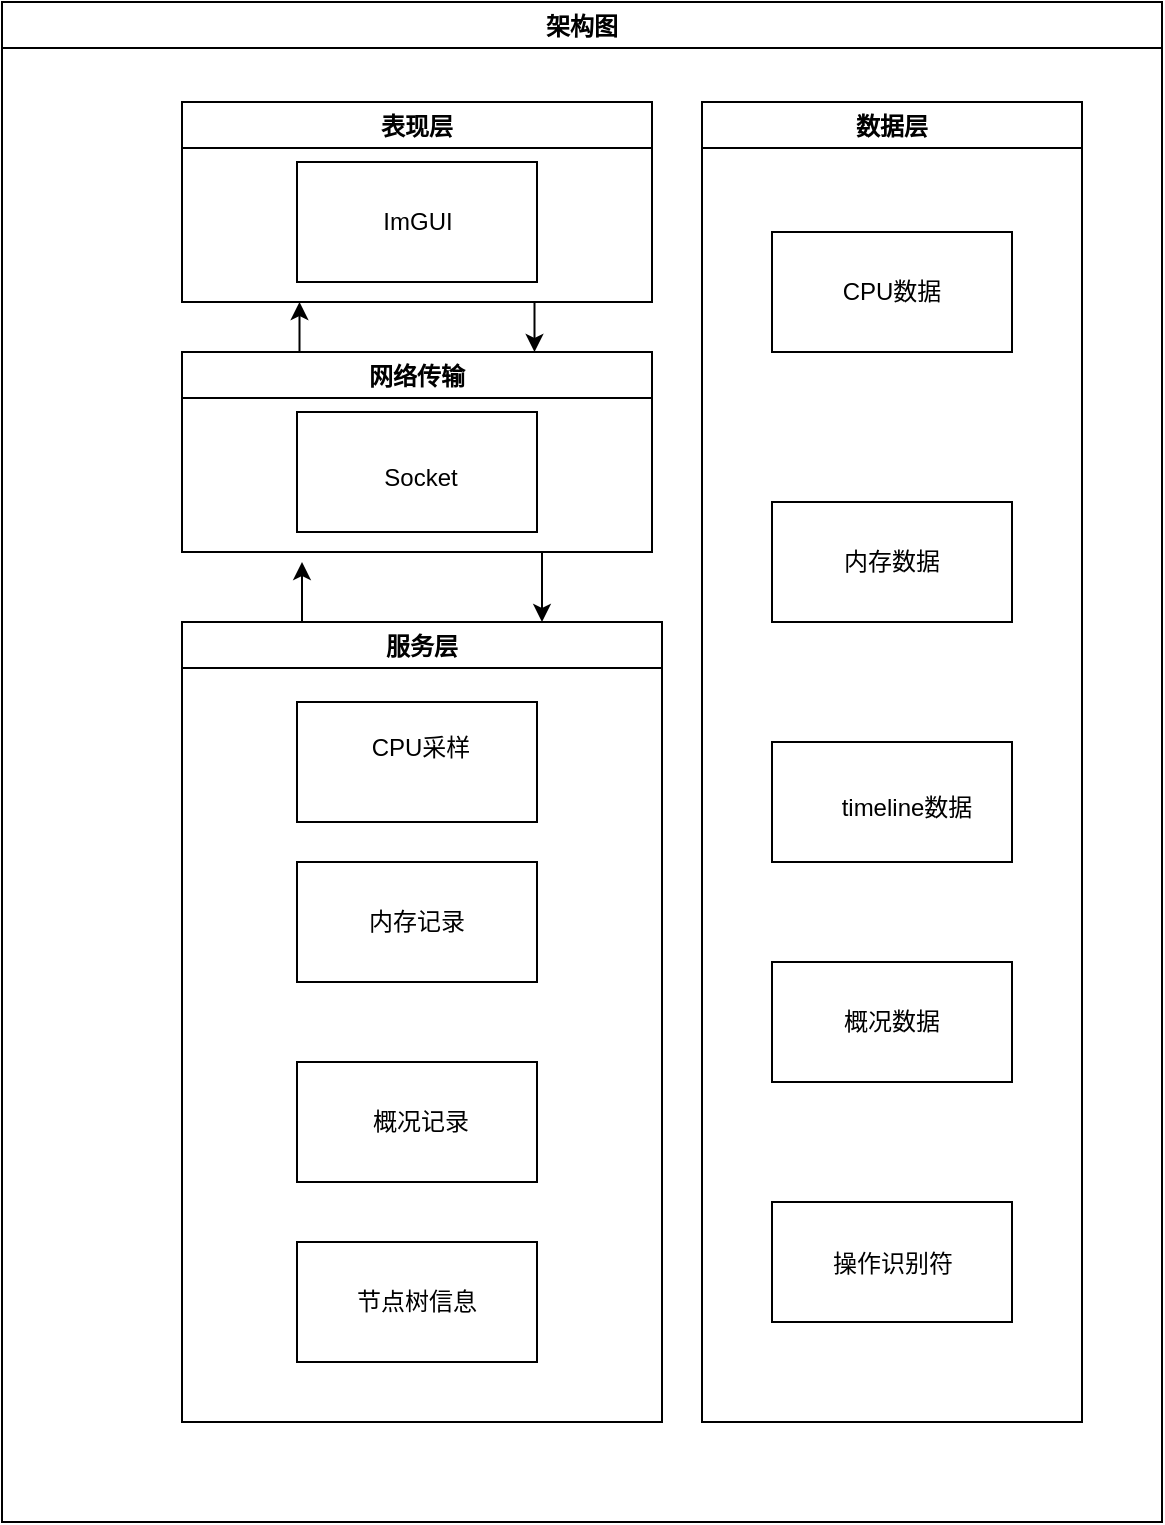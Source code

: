 <mxfile version="21.7.5" type="github">
  <diagram id="wFE0QG_FPsp0jaGvCLVb" name="Page-1">
    <mxGraphModel dx="1085" dy="1118" grid="1" gridSize="10" guides="1" tooltips="1" connect="1" arrows="1" fold="1" page="1" pageScale="1" pageWidth="850" pageHeight="1100" math="0" shadow="0">
      <root>
        <mxCell id="0" />
        <mxCell id="1" parent="0" />
        <mxCell id="VAAedVfZn5i6a3jvHifd-9" value="架构图" style="swimlane;" parent="1" vertex="1">
          <mxGeometry x="140" y="120" width="580" height="760" as="geometry">
            <mxRectangle x="150" y="270" width="80" height="30" as="alternateBounds" />
          </mxGeometry>
        </mxCell>
        <mxCell id="VAAedVfZn5i6a3jvHifd-19" style="edgeStyle=orthogonalEdgeStyle;rounded=0;orthogonalLoop=1;jettySize=auto;html=1;exitX=0.75;exitY=1;exitDx=0;exitDy=0;entryX=0.75;entryY=0;entryDx=0;entryDy=0;" parent="VAAedVfZn5i6a3jvHifd-9" source="VAAedVfZn5i6a3jvHifd-11" target="VAAedVfZn5i6a3jvHifd-14" edge="1">
          <mxGeometry relative="1" as="geometry" />
        </mxCell>
        <mxCell id="VAAedVfZn5i6a3jvHifd-11" value="表现层" style="swimlane;" parent="VAAedVfZn5i6a3jvHifd-9" vertex="1">
          <mxGeometry x="90" y="50" width="235" height="100" as="geometry" />
        </mxCell>
        <mxCell id="VAAedVfZn5i6a3jvHifd-12" value="" style="verticalLabelPosition=bottom;verticalAlign=top;html=1;shape=mxgraph.basic.rect;fillColor2=none;strokeWidth=1;size=20;indent=5;" parent="VAAedVfZn5i6a3jvHifd-11" vertex="1">
          <mxGeometry x="57.5" y="30" width="120" height="60" as="geometry" />
        </mxCell>
        <mxCell id="VAAedVfZn5i6a3jvHifd-13" value="ImGUI" style="text;html=1;strokeColor=none;fillColor=none;align=center;verticalAlign=middle;whiteSpace=wrap;rounded=0;" parent="VAAedVfZn5i6a3jvHifd-11" vertex="1">
          <mxGeometry x="87.5" y="45" width="60" height="30" as="geometry" />
        </mxCell>
        <mxCell id="VAAedVfZn5i6a3jvHifd-18" style="edgeStyle=orthogonalEdgeStyle;rounded=0;orthogonalLoop=1;jettySize=auto;html=1;exitX=0.25;exitY=0;exitDx=0;exitDy=0;entryX=0.25;entryY=1;entryDx=0;entryDy=0;" parent="VAAedVfZn5i6a3jvHifd-9" source="VAAedVfZn5i6a3jvHifd-14" target="VAAedVfZn5i6a3jvHifd-11" edge="1">
          <mxGeometry relative="1" as="geometry" />
        </mxCell>
        <mxCell id="VAAedVfZn5i6a3jvHifd-37" style="edgeStyle=orthogonalEdgeStyle;rounded=0;orthogonalLoop=1;jettySize=auto;html=1;exitX=0.75;exitY=1;exitDx=0;exitDy=0;entryX=0.75;entryY=0;entryDx=0;entryDy=0;" parent="VAAedVfZn5i6a3jvHifd-9" source="VAAedVfZn5i6a3jvHifd-14" target="VAAedVfZn5i6a3jvHifd-20" edge="1">
          <mxGeometry relative="1" as="geometry" />
        </mxCell>
        <mxCell id="VAAedVfZn5i6a3jvHifd-14" value="网络传输" style="swimlane;" parent="VAAedVfZn5i6a3jvHifd-9" vertex="1">
          <mxGeometry x="90" y="175" width="235" height="100" as="geometry" />
        </mxCell>
        <mxCell id="VAAedVfZn5i6a3jvHifd-15" value="" style="verticalLabelPosition=bottom;verticalAlign=top;html=1;shape=mxgraph.basic.rect;fillColor2=none;strokeWidth=1;size=20;indent=5;" parent="VAAedVfZn5i6a3jvHifd-14" vertex="1">
          <mxGeometry x="57.5" y="30" width="120" height="60" as="geometry" />
        </mxCell>
        <mxCell id="VAAedVfZn5i6a3jvHifd-16" value="Socket" style="text;html=1;strokeColor=none;fillColor=none;align=center;verticalAlign=middle;whiteSpace=wrap;rounded=0;" parent="VAAedVfZn5i6a3jvHifd-14" vertex="1">
          <mxGeometry x="87.5" y="45" width="62.5" height="35" as="geometry" />
        </mxCell>
        <mxCell id="VAAedVfZn5i6a3jvHifd-36" style="edgeStyle=orthogonalEdgeStyle;rounded=0;orthogonalLoop=1;jettySize=auto;html=1;exitX=0.25;exitY=0;exitDx=0;exitDy=0;" parent="VAAedVfZn5i6a3jvHifd-9" source="VAAedVfZn5i6a3jvHifd-20" edge="1">
          <mxGeometry relative="1" as="geometry">
            <mxPoint x="150" y="280" as="targetPoint" />
          </mxGeometry>
        </mxCell>
        <mxCell id="VAAedVfZn5i6a3jvHifd-20" value="服务层" style="swimlane;" parent="VAAedVfZn5i6a3jvHifd-9" vertex="1">
          <mxGeometry x="90" y="310" width="240" height="400" as="geometry" />
        </mxCell>
        <mxCell id="VAAedVfZn5i6a3jvHifd-21" value="" style="verticalLabelPosition=bottom;verticalAlign=top;html=1;shape=mxgraph.basic.rect;fillColor2=none;strokeWidth=1;size=20;indent=5;" parent="VAAedVfZn5i6a3jvHifd-20" vertex="1">
          <mxGeometry x="57.5" y="40" width="120" height="60" as="geometry" />
        </mxCell>
        <mxCell id="VAAedVfZn5i6a3jvHifd-22" value="CPU采样" style="text;html=1;strokeColor=none;fillColor=none;align=center;verticalAlign=middle;whiteSpace=wrap;rounded=0;" parent="VAAedVfZn5i6a3jvHifd-20" vertex="1">
          <mxGeometry x="87.5" y="45" width="62.5" height="35" as="geometry" />
        </mxCell>
        <mxCell id="VAAedVfZn5i6a3jvHifd-23" value="" style="verticalLabelPosition=bottom;verticalAlign=top;html=1;shape=mxgraph.basic.rect;fillColor2=none;strokeWidth=1;size=20;indent=5;" parent="VAAedVfZn5i6a3jvHifd-20" vertex="1">
          <mxGeometry x="57.5" y="120" width="120" height="60" as="geometry" />
        </mxCell>
        <mxCell id="VAAedVfZn5i6a3jvHifd-24" value="内存记录" style="text;html=1;strokeColor=none;fillColor=none;align=center;verticalAlign=middle;whiteSpace=wrap;rounded=0;" parent="VAAedVfZn5i6a3jvHifd-20" vertex="1">
          <mxGeometry x="86.25" y="132.5" width="62.5" height="35" as="geometry" />
        </mxCell>
        <mxCell id="iXlk33-lhpsPutlfyY0z-1" value="" style="verticalLabelPosition=bottom;verticalAlign=top;html=1;shape=mxgraph.basic.rect;fillColor2=none;strokeWidth=1;size=20;indent=5;" vertex="1" parent="VAAedVfZn5i6a3jvHifd-20">
          <mxGeometry x="57.5" y="220" width="120" height="60" as="geometry" />
        </mxCell>
        <mxCell id="iXlk33-lhpsPutlfyY0z-2" value="" style="verticalLabelPosition=bottom;verticalAlign=top;html=1;shape=mxgraph.basic.rect;fillColor2=none;strokeWidth=1;size=20;indent=5;" vertex="1" parent="VAAedVfZn5i6a3jvHifd-20">
          <mxGeometry x="57.5" y="310" width="120" height="60" as="geometry" />
        </mxCell>
        <mxCell id="iXlk33-lhpsPutlfyY0z-3" value="概况记录" style="text;html=1;strokeColor=none;fillColor=none;align=center;verticalAlign=middle;whiteSpace=wrap;rounded=0;" vertex="1" parent="VAAedVfZn5i6a3jvHifd-20">
          <mxGeometry x="87.5" y="232.5" width="62.5" height="35" as="geometry" />
        </mxCell>
        <mxCell id="iXlk33-lhpsPutlfyY0z-4" value="节点树信息" style="text;html=1;strokeColor=none;fillColor=none;align=center;verticalAlign=middle;whiteSpace=wrap;rounded=0;" vertex="1" parent="VAAedVfZn5i6a3jvHifd-20">
          <mxGeometry x="86.25" y="322.5" width="62.5" height="35" as="geometry" />
        </mxCell>
        <mxCell id="VAAedVfZn5i6a3jvHifd-25" value="数据层" style="swimlane;" parent="VAAedVfZn5i6a3jvHifd-9" vertex="1">
          <mxGeometry x="350" y="50" width="190" height="660" as="geometry" />
        </mxCell>
        <mxCell id="VAAedVfZn5i6a3jvHifd-28" value="" style="verticalLabelPosition=bottom;verticalAlign=top;html=1;shape=mxgraph.basic.rect;fillColor2=none;strokeWidth=1;size=20;indent=5;" parent="VAAedVfZn5i6a3jvHifd-25" vertex="1">
          <mxGeometry x="35" y="65" width="120" height="60" as="geometry" />
        </mxCell>
        <mxCell id="VAAedVfZn5i6a3jvHifd-29" value="" style="verticalLabelPosition=bottom;verticalAlign=top;html=1;shape=mxgraph.basic.rect;fillColor2=none;strokeWidth=1;size=20;indent=5;" parent="VAAedVfZn5i6a3jvHifd-25" vertex="1">
          <mxGeometry x="35" y="200" width="120" height="60" as="geometry" />
        </mxCell>
        <mxCell id="VAAedVfZn5i6a3jvHifd-30" value="" style="verticalLabelPosition=bottom;verticalAlign=top;html=1;shape=mxgraph.basic.rect;fillColor2=none;strokeWidth=1;size=20;indent=5;" parent="VAAedVfZn5i6a3jvHifd-25" vertex="1">
          <mxGeometry x="35" y="320" width="120" height="60" as="geometry" />
        </mxCell>
        <mxCell id="VAAedVfZn5i6a3jvHifd-31" value="" style="verticalLabelPosition=bottom;verticalAlign=top;html=1;shape=mxgraph.basic.rect;fillColor2=none;strokeWidth=1;size=20;indent=5;" parent="VAAedVfZn5i6a3jvHifd-25" vertex="1">
          <mxGeometry x="35" y="430" width="120" height="60" as="geometry" />
        </mxCell>
        <mxCell id="VAAedVfZn5i6a3jvHifd-32" value="CPU数据" style="text;html=1;strokeColor=none;fillColor=none;align=center;verticalAlign=middle;whiteSpace=wrap;rounded=0;" parent="VAAedVfZn5i6a3jvHifd-25" vertex="1">
          <mxGeometry x="65" y="80" width="60" height="30" as="geometry" />
        </mxCell>
        <mxCell id="VAAedVfZn5i6a3jvHifd-33" value="内存数据" style="text;html=1;strokeColor=none;fillColor=none;align=center;verticalAlign=middle;whiteSpace=wrap;rounded=0;" parent="VAAedVfZn5i6a3jvHifd-25" vertex="1">
          <mxGeometry x="65" y="215" width="60" height="30" as="geometry" />
        </mxCell>
        <mxCell id="VAAedVfZn5i6a3jvHifd-34" value="timeline数据" style="text;html=1;strokeColor=none;fillColor=none;align=center;verticalAlign=middle;whiteSpace=wrap;rounded=0;" parent="VAAedVfZn5i6a3jvHifd-25" vertex="1">
          <mxGeometry x="65" y="335" width="75" height="35" as="geometry" />
        </mxCell>
        <mxCell id="VAAedVfZn5i6a3jvHifd-35" value="概况数据" style="text;html=1;strokeColor=none;fillColor=none;align=center;verticalAlign=middle;whiteSpace=wrap;rounded=0;" parent="VAAedVfZn5i6a3jvHifd-25" vertex="1">
          <mxGeometry x="65" y="445" width="60" height="30" as="geometry" />
        </mxCell>
        <mxCell id="iXlk33-lhpsPutlfyY0z-5" value="" style="verticalLabelPosition=bottom;verticalAlign=top;html=1;shape=mxgraph.basic.rect;fillColor2=none;strokeWidth=1;size=20;indent=5;" vertex="1" parent="VAAedVfZn5i6a3jvHifd-25">
          <mxGeometry x="35" y="550" width="120" height="60" as="geometry" />
        </mxCell>
        <mxCell id="iXlk33-lhpsPutlfyY0z-6" value="操作识别符" style="text;html=1;strokeColor=none;fillColor=none;align=center;verticalAlign=middle;whiteSpace=wrap;rounded=0;" vertex="1" parent="VAAedVfZn5i6a3jvHifd-25">
          <mxGeometry x="63" y="563" width="65" height="35" as="geometry" />
        </mxCell>
      </root>
    </mxGraphModel>
  </diagram>
</mxfile>
